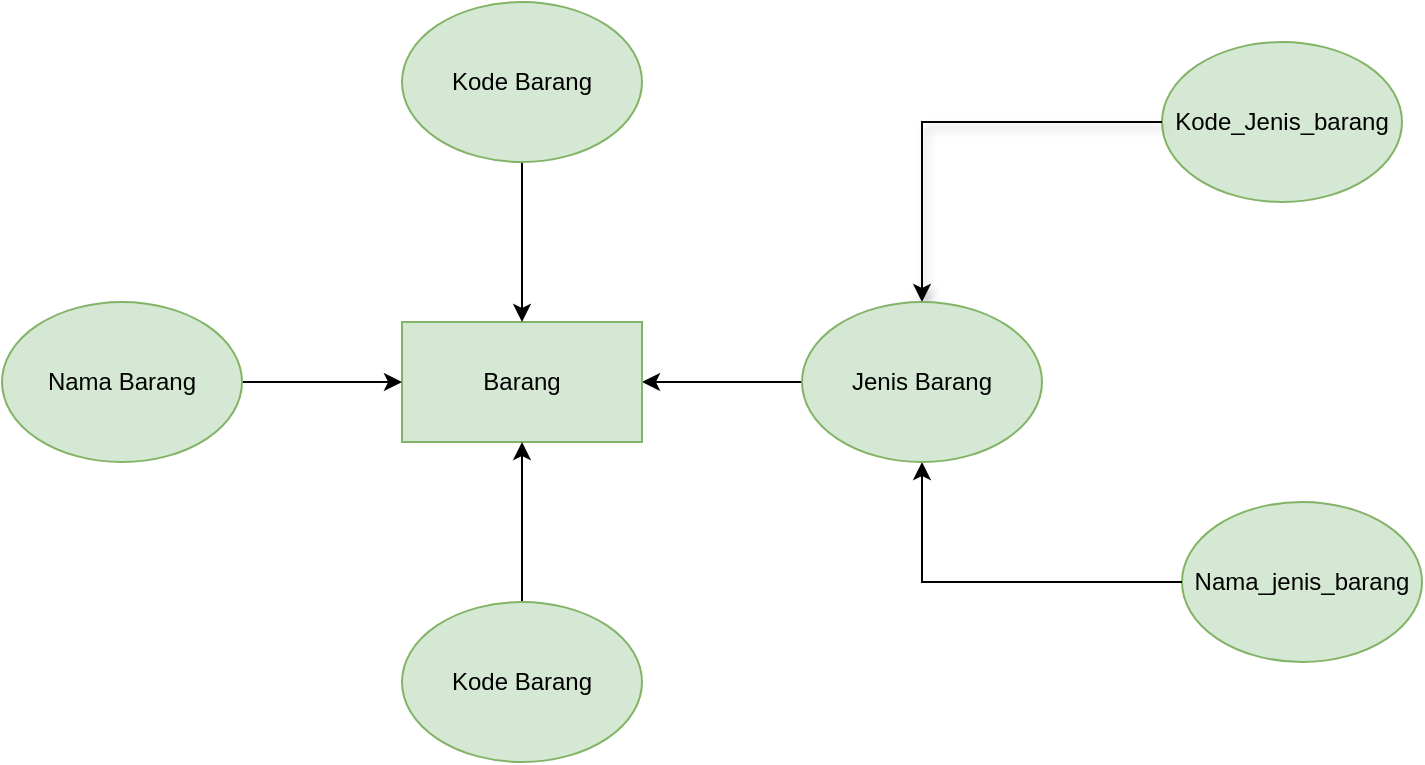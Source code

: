 <mxfile version="15.4.3" type="device"><diagram id="-TKW__SA7mhqkIJ7pvto" name="Page-1"><mxGraphModel dx="740" dy="413" grid="1" gridSize="10" guides="1" tooltips="1" connect="1" arrows="1" fold="1" page="1" pageScale="1" pageWidth="827" pageHeight="1169" math="0" shadow="0"><root><mxCell id="0"/><mxCell id="1" parent="0"/><mxCell id="Gx5gwXPFbOsdctXtKbk4-1" value="Kode_Jenis_barang" style="ellipse;whiteSpace=wrap;html=1;fillColor=#d5e8d4;strokeColor=#82b366;" vertex="1" parent="1"><mxGeometry x="670" y="70" width="120" height="80" as="geometry"/></mxCell><mxCell id="Gx5gwXPFbOsdctXtKbk4-2" value="Nama_jenis_barang" style="ellipse;whiteSpace=wrap;html=1;fillColor=#d5e8d4;strokeColor=#82b366;" vertex="1" parent="1"><mxGeometry x="680" y="300" width="120" height="80" as="geometry"/></mxCell><mxCell id="Gx5gwXPFbOsdctXtKbk4-7" value="" style="endArrow=classic;html=1;rounded=0;shadow=1;edgeStyle=orthogonalEdgeStyle;exitX=0;exitY=0.5;exitDx=0;exitDy=0;" edge="1" parent="1" source="Gx5gwXPFbOsdctXtKbk4-1" target="Gx5gwXPFbOsdctXtKbk4-10"><mxGeometry width="50" height="50" relative="1" as="geometry"><mxPoint x="630" y="110" as="sourcePoint"/><mxPoint x="550" y="190" as="targetPoint"/></mxGeometry></mxCell><mxCell id="Gx5gwXPFbOsdctXtKbk4-9" value="" style="endArrow=classic;html=1;rounded=0;shadow=0;edgeStyle=orthogonalEdgeStyle;exitX=0;exitY=0.5;exitDx=0;exitDy=0;entryX=0.5;entryY=1;entryDx=0;entryDy=0;" edge="1" parent="1" source="Gx5gwXPFbOsdctXtKbk4-2" target="Gx5gwXPFbOsdctXtKbk4-10"><mxGeometry width="50" height="50" relative="1" as="geometry"><mxPoint x="620" y="300" as="sourcePoint"/><mxPoint x="550" y="260" as="targetPoint"/></mxGeometry></mxCell><mxCell id="Gx5gwXPFbOsdctXtKbk4-12" value="" style="edgeStyle=orthogonalEdgeStyle;rounded=0;orthogonalLoop=1;jettySize=auto;html=1;shadow=0;" edge="1" parent="1" source="Gx5gwXPFbOsdctXtKbk4-10" target="Gx5gwXPFbOsdctXtKbk4-11"><mxGeometry relative="1" as="geometry"/></mxCell><mxCell id="Gx5gwXPFbOsdctXtKbk4-10" value="Jenis Barang" style="ellipse;whiteSpace=wrap;html=1;fillColor=#d5e8d4;strokeColor=#82b366;" vertex="1" parent="1"><mxGeometry x="490" y="200" width="120" height="80" as="geometry"/></mxCell><mxCell id="Gx5gwXPFbOsdctXtKbk4-11" value="Barang" style="whiteSpace=wrap;html=1;fillColor=#d5e8d4;strokeColor=#82b366;" vertex="1" parent="1"><mxGeometry x="290" y="210" width="120" height="60" as="geometry"/></mxCell><mxCell id="Gx5gwXPFbOsdctXtKbk4-16" value="" style="edgeStyle=orthogonalEdgeStyle;rounded=0;orthogonalLoop=1;jettySize=auto;html=1;shadow=0;" edge="1" parent="1" source="Gx5gwXPFbOsdctXtKbk4-15" target="Gx5gwXPFbOsdctXtKbk4-11"><mxGeometry relative="1" as="geometry"/></mxCell><mxCell id="Gx5gwXPFbOsdctXtKbk4-15" value="Kode Barang" style="ellipse;whiteSpace=wrap;html=1;fillColor=#d5e8d4;strokeColor=#82b366;" vertex="1" parent="1"><mxGeometry x="290" y="50" width="120" height="80" as="geometry"/></mxCell><mxCell id="Gx5gwXPFbOsdctXtKbk4-18" value="" style="edgeStyle=orthogonalEdgeStyle;rounded=0;orthogonalLoop=1;jettySize=auto;html=1;shadow=0;" edge="1" parent="1" source="Gx5gwXPFbOsdctXtKbk4-17" target="Gx5gwXPFbOsdctXtKbk4-11"><mxGeometry relative="1" as="geometry"/></mxCell><mxCell id="Gx5gwXPFbOsdctXtKbk4-17" value="Kode Barang" style="ellipse;whiteSpace=wrap;html=1;fillColor=#d5e8d4;strokeColor=#82b366;" vertex="1" parent="1"><mxGeometry x="290" y="350" width="120" height="80" as="geometry"/></mxCell><mxCell id="Gx5gwXPFbOsdctXtKbk4-20" value="" style="edgeStyle=orthogonalEdgeStyle;rounded=0;orthogonalLoop=1;jettySize=auto;html=1;shadow=0;" edge="1" parent="1" source="Gx5gwXPFbOsdctXtKbk4-19" target="Gx5gwXPFbOsdctXtKbk4-11"><mxGeometry relative="1" as="geometry"/></mxCell><mxCell id="Gx5gwXPFbOsdctXtKbk4-19" value="Nama Barang" style="ellipse;whiteSpace=wrap;html=1;fillColor=#d5e8d4;strokeColor=#82b366;" vertex="1" parent="1"><mxGeometry x="90" y="200" width="120" height="80" as="geometry"/></mxCell></root></mxGraphModel></diagram></mxfile>